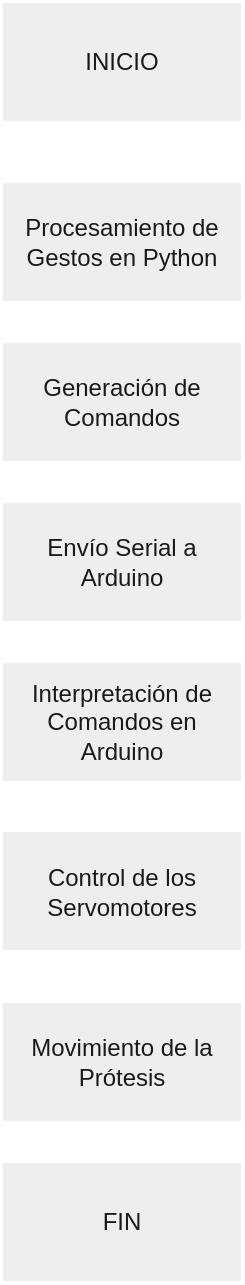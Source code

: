<mxfile version="22.1.3" type="github">
  <diagram name="Página-1" id="oD-YLq-MhvnjV4YYsH_N">
    <mxGraphModel dx="1434" dy="800" grid="1" gridSize="10" guides="1" tooltips="1" connect="1" arrows="1" fold="1" page="1" pageScale="1" pageWidth="827" pageHeight="1169" math="0" shadow="0">
      <root>
        <mxCell id="0" />
        <mxCell id="1" parent="0" />
        <mxCell id="MYf8DOTjzPSC4UsA_pSK-2" value="INICIO" style="rounded=0;whiteSpace=wrap;html=1;labelBackgroundColor=none;fillColor=#EEEEEE;strokeColor=#FFFFFF;fontColor=#1A1A1A;" vertex="1" parent="1">
          <mxGeometry x="354" y="140" width="120" height="60" as="geometry" />
        </mxCell>
        <mxCell id="MYf8DOTjzPSC4UsA_pSK-5" value="" style="edgeStyle=orthogonalEdgeStyle;rounded=0;orthogonalLoop=1;jettySize=auto;html=1;exitX=0.5;exitY=1;exitDx=0;exitDy=0;entryX=0.5;entryY=0;entryDx=0;entryDy=0;labelBackgroundColor=none;strokeColor=#FFFFFF;fontColor=default;" edge="1" parent="1" source="MYf8DOTjzPSC4UsA_pSK-2" target="MYf8DOTjzPSC4UsA_pSK-4">
          <mxGeometry relative="1" as="geometry">
            <mxPoint x="420" y="230" as="targetPoint" />
          </mxGeometry>
        </mxCell>
        <mxCell id="MYf8DOTjzPSC4UsA_pSK-7" value="" style="edgeStyle=orthogonalEdgeStyle;rounded=0;orthogonalLoop=1;jettySize=auto;html=1;labelBackgroundColor=none;strokeColor=#FFFFFF;fontColor=default;" edge="1" parent="1" source="MYf8DOTjzPSC4UsA_pSK-4" target="MYf8DOTjzPSC4UsA_pSK-6">
          <mxGeometry relative="1" as="geometry" />
        </mxCell>
        <mxCell id="MYf8DOTjzPSC4UsA_pSK-4" value="Procesamiento de Gestos en Python" style="rounded=0;whiteSpace=wrap;html=1;fillColor=#EEEEEE;strokeColor=#FFFFFF;labelBackgroundColor=none;fontColor=#1A1A1A;" vertex="1" parent="1">
          <mxGeometry x="354" y="230" width="120" height="60" as="geometry" />
        </mxCell>
        <mxCell id="MYf8DOTjzPSC4UsA_pSK-9" value="" style="edgeStyle=orthogonalEdgeStyle;rounded=0;orthogonalLoop=1;jettySize=auto;html=1;labelBackgroundColor=none;strokeColor=#FFFFFF;fontColor=default;" edge="1" parent="1" source="MYf8DOTjzPSC4UsA_pSK-6" target="MYf8DOTjzPSC4UsA_pSK-8">
          <mxGeometry relative="1" as="geometry" />
        </mxCell>
        <mxCell id="MYf8DOTjzPSC4UsA_pSK-6" value="Generación de Comandos " style="rounded=0;whiteSpace=wrap;html=1;fillColor=#EEEEEE;strokeColor=#FFFFFF;labelBackgroundColor=none;fontColor=#1A1A1A;" vertex="1" parent="1">
          <mxGeometry x="354" y="310" width="120" height="60" as="geometry" />
        </mxCell>
        <mxCell id="MYf8DOTjzPSC4UsA_pSK-13" value="" style="edgeStyle=orthogonalEdgeStyle;rounded=0;orthogonalLoop=1;jettySize=auto;html=1;labelBackgroundColor=none;strokeColor=#FFFFFF;fontColor=default;" edge="1" parent="1" source="MYf8DOTjzPSC4UsA_pSK-8" target="MYf8DOTjzPSC4UsA_pSK-11">
          <mxGeometry relative="1" as="geometry" />
        </mxCell>
        <mxCell id="MYf8DOTjzPSC4UsA_pSK-8" value="Envío Serial a Arduino " style="rounded=0;whiteSpace=wrap;html=1;fillColor=#EEEEEE;strokeColor=#FFFFFF;labelBackgroundColor=none;fontColor=#1A1A1A;" vertex="1" parent="1">
          <mxGeometry x="354" y="390" width="120" height="60" as="geometry" />
        </mxCell>
        <mxCell id="MYf8DOTjzPSC4UsA_pSK-10" value="Interpretación de Comandos en Arduino" style="rounded=0;whiteSpace=wrap;html=1;fillColor=#EEEEEE;strokeColor=#FFFFFF;labelBackgroundColor=none;fontColor=#1A1A1A;" vertex="1" parent="1">
          <mxGeometry x="354" y="470" width="120" height="60" as="geometry" />
        </mxCell>
        <mxCell id="MYf8DOTjzPSC4UsA_pSK-17" value="" style="edgeStyle=orthogonalEdgeStyle;rounded=0;orthogonalLoop=1;jettySize=auto;html=1;labelBackgroundColor=none;strokeColor=#FFFFFF;fontColor=default;" edge="1" parent="1" source="MYf8DOTjzPSC4UsA_pSK-11" target="MYf8DOTjzPSC4UsA_pSK-15">
          <mxGeometry relative="1" as="geometry" />
        </mxCell>
        <mxCell id="MYf8DOTjzPSC4UsA_pSK-11" value="Control de los Servomotores" style="rounded=0;whiteSpace=wrap;html=1;fillColor=#EEEEEE;strokeColor=#FFFFFF;labelBackgroundColor=none;fontColor=#1A1A1A;" vertex="1" parent="1">
          <mxGeometry x="354" y="554.5" width="120" height="60" as="geometry" />
        </mxCell>
        <mxCell id="MYf8DOTjzPSC4UsA_pSK-16" value="" style="edgeStyle=orthogonalEdgeStyle;rounded=0;orthogonalLoop=1;jettySize=auto;html=1;labelBackgroundColor=none;strokeColor=#FFFFFF;fontColor=default;" edge="1" parent="1" source="MYf8DOTjzPSC4UsA_pSK-14" target="MYf8DOTjzPSC4UsA_pSK-15">
          <mxGeometry relative="1" as="geometry" />
        </mxCell>
        <mxCell id="MYf8DOTjzPSC4UsA_pSK-14" value="Movimiento de la Prótesis" style="rounded=0;whiteSpace=wrap;html=1;fillColor=#EEEEEE;strokeColor=#FFFFFF;labelBackgroundColor=none;fontColor=#1A1A1A;" vertex="1" parent="1">
          <mxGeometry x="354" y="640" width="120" height="60" as="geometry" />
        </mxCell>
        <mxCell id="MYf8DOTjzPSC4UsA_pSK-15" value="FIN" style="rounded=0;whiteSpace=wrap;html=1;labelBackgroundColor=none;fillColor=#EEEEEE;strokeColor=#FFFFFF;fontColor=#1A1A1A;" vertex="1" parent="1">
          <mxGeometry x="354" y="720" width="120" height="60" as="geometry" />
        </mxCell>
      </root>
    </mxGraphModel>
  </diagram>
</mxfile>
